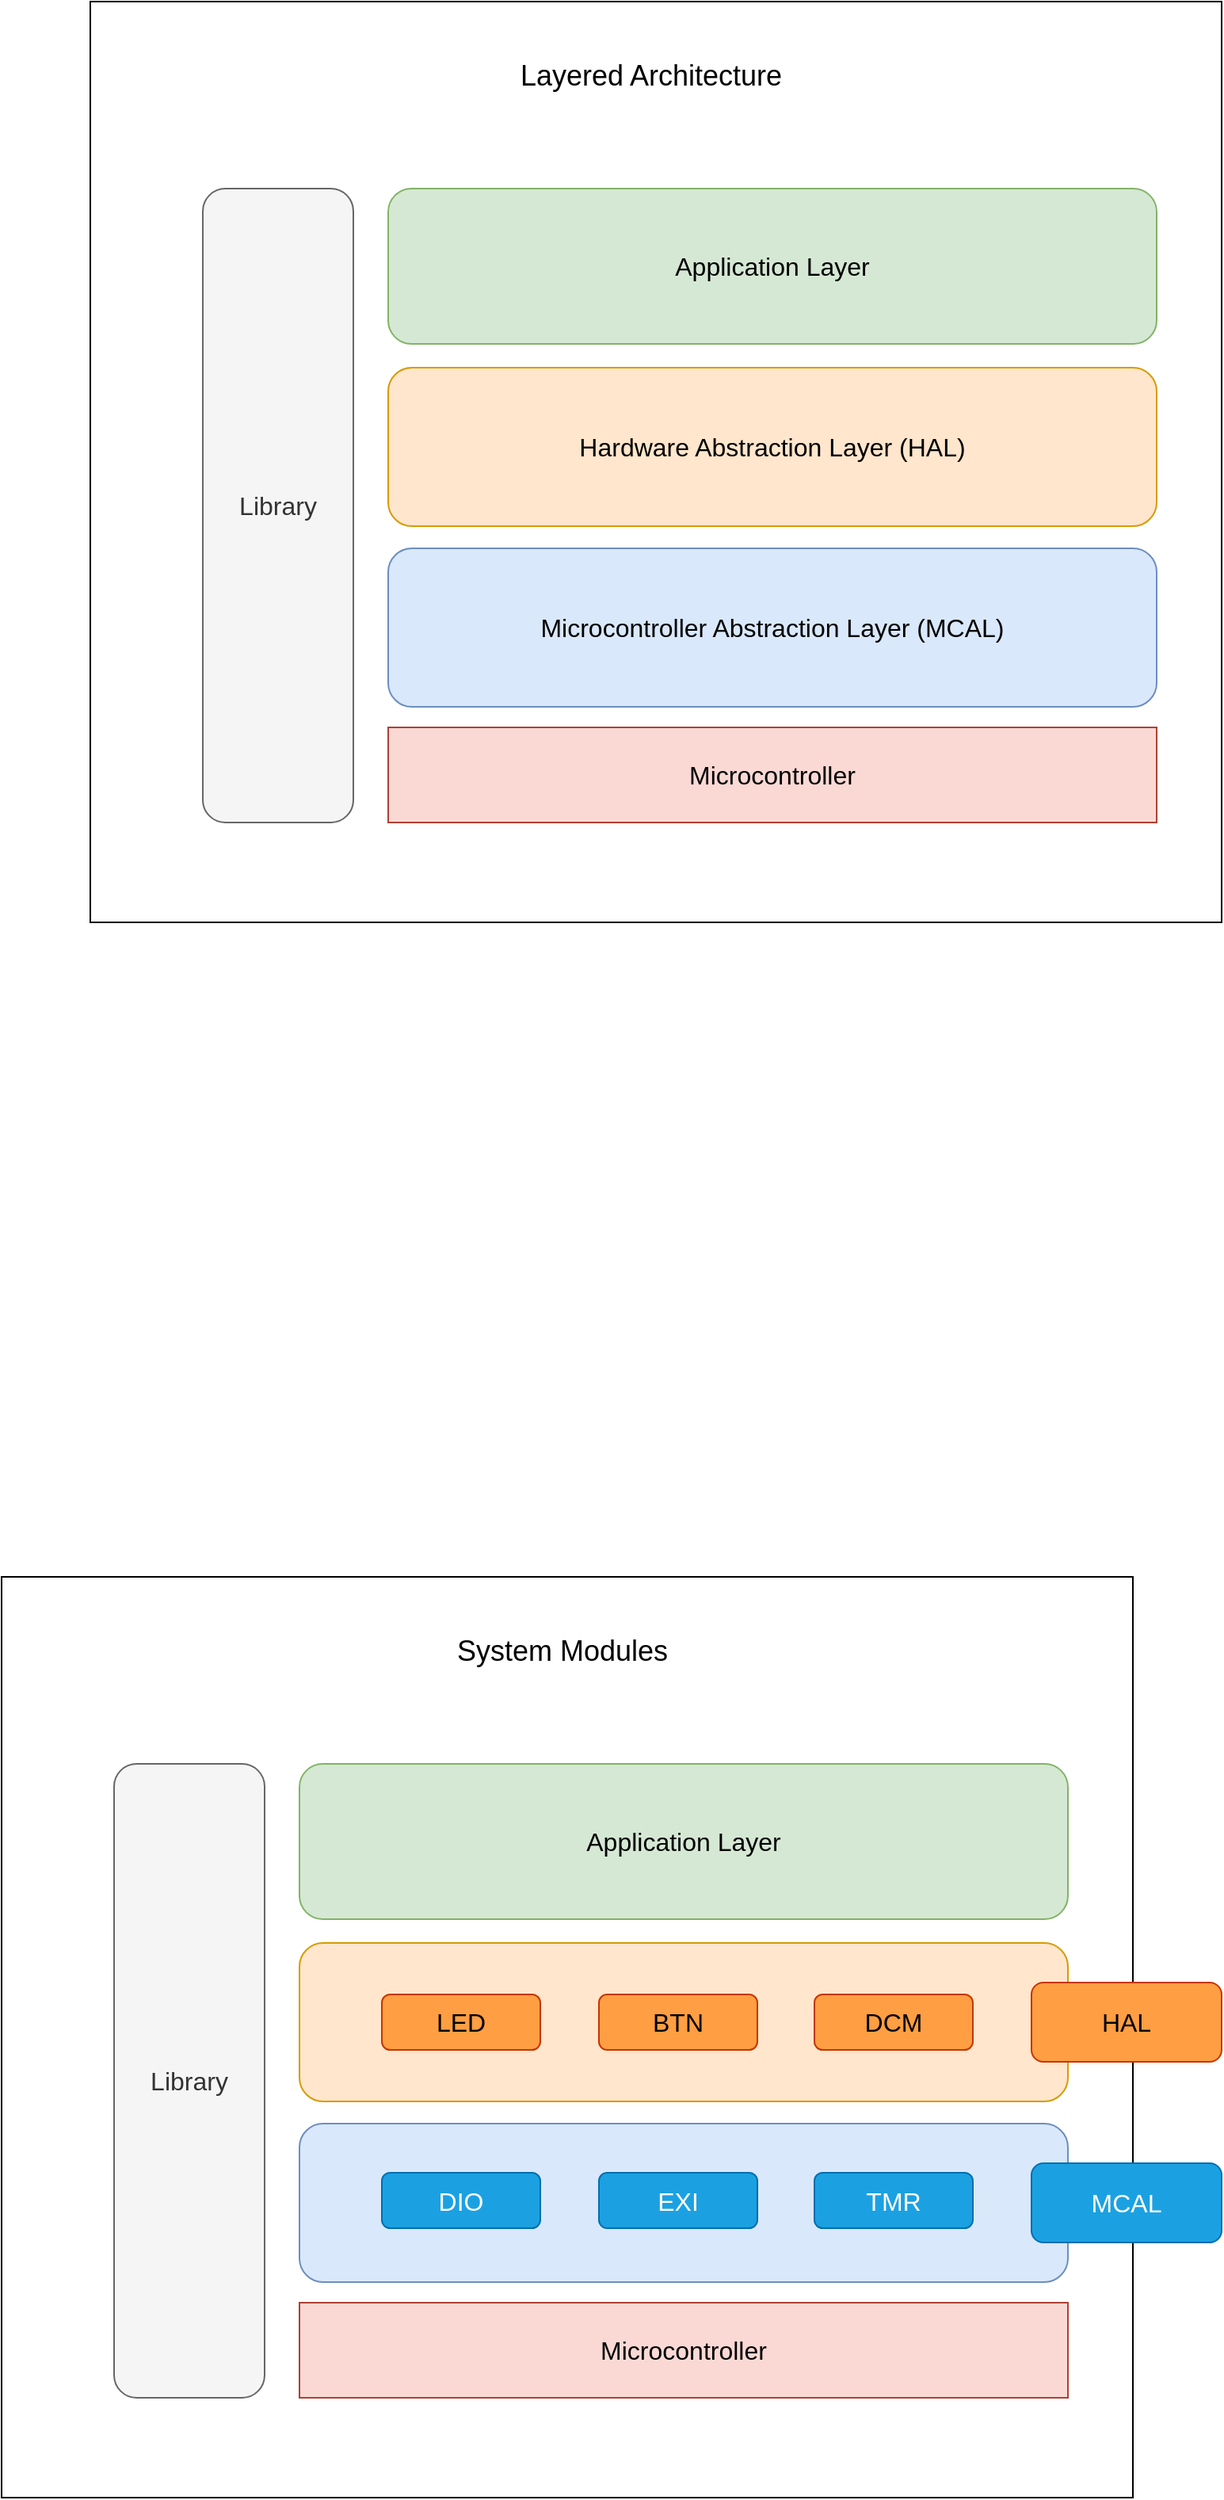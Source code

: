 <mxfile version="21.1.2" type="device">
  <diagram name="Page-1" id="-CargAOVByAoLxOXnS4A">
    <mxGraphModel dx="1477" dy="1871" grid="0" gridSize="10" guides="1" tooltips="1" connect="1" arrows="1" fold="1" page="0" pageScale="1" pageWidth="850" pageHeight="1100" math="0" shadow="0">
      <root>
        <mxCell id="0" />
        <mxCell id="1" parent="0" />
        <mxCell id="wgH91Bwnna8UG3z6ClUc-1" value="" style="rounded=0;whiteSpace=wrap;html=1;fontSize=16;" vertex="1" parent="1">
          <mxGeometry x="-143" y="-993" width="714" height="581" as="geometry" />
        </mxCell>
        <mxCell id="wgH91Bwnna8UG3z6ClUc-2" value="Microcontroller Abstraction Layer (MCAL)" style="rounded=1;whiteSpace=wrap;html=1;fontSize=16;fillColor=#dae8fc;strokeColor=#6c8ebf;" vertex="1" parent="1">
          <mxGeometry x="45" y="-648" width="485" height="100" as="geometry" />
        </mxCell>
        <mxCell id="wgH91Bwnna8UG3z6ClUc-8" value="Hardware Abstraction Layer (HAL)" style="rounded=1;whiteSpace=wrap;html=1;fontSize=16;fillColor=#ffe6cc;strokeColor=#d79b00;" vertex="1" parent="1">
          <mxGeometry x="45" y="-762" width="485" height="100" as="geometry" />
        </mxCell>
        <mxCell id="wgH91Bwnna8UG3z6ClUc-13" value="Application Layer" style="rounded=1;whiteSpace=wrap;html=1;fontSize=16;fillColor=#d5e8d4;strokeColor=#82b366;" vertex="1" parent="1">
          <mxGeometry x="45" y="-875" width="485" height="98" as="geometry" />
        </mxCell>
        <mxCell id="wgH91Bwnna8UG3z6ClUc-14" value="Library" style="rounded=1;whiteSpace=wrap;html=1;fontSize=16;fillColor=#f5f5f5;fontColor=#333333;strokeColor=#666666;" vertex="1" parent="1">
          <mxGeometry x="-72" y="-875" width="95" height="400" as="geometry" />
        </mxCell>
        <mxCell id="wgH91Bwnna8UG3z6ClUc-15" value="&lt;font style=&quot;font-size: 18px;&quot;&gt;Layered Architecture&lt;/font&gt;" style="text;html=1;strokeColor=none;fillColor=none;align=center;verticalAlign=middle;whiteSpace=wrap;rounded=0;fontSize=16;" vertex="1" parent="1">
          <mxGeometry x="86" y="-961" width="250" height="30" as="geometry" />
        </mxCell>
        <mxCell id="wgH91Bwnna8UG3z6ClUc-16" value="Microcontroller" style="rounded=0;whiteSpace=wrap;html=1;fontSize=16;fillColor=#fad9d5;strokeColor=#ae4132;" vertex="1" parent="1">
          <mxGeometry x="45" y="-535" width="485" height="60" as="geometry" />
        </mxCell>
        <mxCell id="wgH91Bwnna8UG3z6ClUc-17" value="" style="rounded=0;whiteSpace=wrap;html=1;fontSize=16;" vertex="1" parent="1">
          <mxGeometry x="-199" y="1" width="714" height="581" as="geometry" />
        </mxCell>
        <mxCell id="wgH91Bwnna8UG3z6ClUc-18" value="" style="rounded=1;whiteSpace=wrap;html=1;fontSize=16;fillColor=#dae8fc;strokeColor=#6c8ebf;" vertex="1" parent="1">
          <mxGeometry x="-11" y="346" width="485" height="100" as="geometry" />
        </mxCell>
        <mxCell id="wgH91Bwnna8UG3z6ClUc-19" value="" style="rounded=1;whiteSpace=wrap;html=1;fontSize=16;fillColor=#ffe6cc;strokeColor=#d79b00;" vertex="1" parent="1">
          <mxGeometry x="-11" y="232" width="485" height="100" as="geometry" />
        </mxCell>
        <mxCell id="wgH91Bwnna8UG3z6ClUc-20" value="Application Layer" style="rounded=1;whiteSpace=wrap;html=1;fontSize=16;fillColor=#d5e8d4;strokeColor=#82b366;" vertex="1" parent="1">
          <mxGeometry x="-11" y="119" width="485" height="98" as="geometry" />
        </mxCell>
        <mxCell id="wgH91Bwnna8UG3z6ClUc-21" value="Library" style="rounded=1;whiteSpace=wrap;html=1;fontSize=16;fillColor=#f5f5f5;fontColor=#333333;strokeColor=#666666;" vertex="1" parent="1">
          <mxGeometry x="-128" y="119" width="95" height="400" as="geometry" />
        </mxCell>
        <mxCell id="wgH91Bwnna8UG3z6ClUc-22" value="&lt;font style=&quot;font-size: 18px;&quot;&gt;System Modules&lt;/font&gt;" style="text;html=1;strokeColor=none;fillColor=none;align=center;verticalAlign=middle;whiteSpace=wrap;rounded=0;fontSize=16;" vertex="1" parent="1">
          <mxGeometry x="30" y="33" width="250" height="30" as="geometry" />
        </mxCell>
        <mxCell id="wgH91Bwnna8UG3z6ClUc-23" value="Microcontroller" style="rounded=0;whiteSpace=wrap;html=1;fontSize=16;fillColor=#fad9d5;strokeColor=#ae4132;" vertex="1" parent="1">
          <mxGeometry x="-11" y="459" width="485" height="60" as="geometry" />
        </mxCell>
        <mxCell id="wgH91Bwnna8UG3z6ClUc-29" value="LED" style="rounded=1;whiteSpace=wrap;html=1;fontSize=16;fillColor=#ff9e42;fontColor=#000000;strokeColor=#C73500;" vertex="1" parent="1">
          <mxGeometry x="41" y="264.5" width="100" height="35" as="geometry" />
        </mxCell>
        <mxCell id="wgH91Bwnna8UG3z6ClUc-31" value="HAL" style="rounded=1;whiteSpace=wrap;html=1;fontSize=16;fillColor=#ff9e42;fontColor=#000000;strokeColor=#C73500;" vertex="1" parent="1">
          <mxGeometry x="451" y="257" width="120" height="50" as="geometry" />
        </mxCell>
        <mxCell id="wgH91Bwnna8UG3z6ClUc-32" value="BTN" style="rounded=1;whiteSpace=wrap;html=1;fontSize=16;fillColor=#ff9e42;fontColor=#000000;strokeColor=#C73500;" vertex="1" parent="1">
          <mxGeometry x="178" y="264.5" width="100" height="35" as="geometry" />
        </mxCell>
        <mxCell id="wgH91Bwnna8UG3z6ClUc-33" value="DCM" style="rounded=1;whiteSpace=wrap;html=1;fontSize=16;fillColor=#ff9e42;fontColor=#000000;strokeColor=#C73500;" vertex="1" parent="1">
          <mxGeometry x="314" y="264.5" width="100" height="35" as="geometry" />
        </mxCell>
        <mxCell id="wgH91Bwnna8UG3z6ClUc-35" value="MCAL" style="rounded=1;whiteSpace=wrap;html=1;fontSize=16;fillColor=#1ba1e2;fontColor=#ffffff;strokeColor=#006EAF;" vertex="1" parent="1">
          <mxGeometry x="451" y="371" width="120" height="50" as="geometry" />
        </mxCell>
        <mxCell id="wgH91Bwnna8UG3z6ClUc-36" value="DIO" style="rounded=1;whiteSpace=wrap;html=1;fontSize=16;fillColor=#1ba1e2;fontColor=#ffffff;strokeColor=#006EAF;" vertex="1" parent="1">
          <mxGeometry x="41" y="377" width="100" height="35" as="geometry" />
        </mxCell>
        <mxCell id="wgH91Bwnna8UG3z6ClUc-37" value="TMR" style="rounded=1;whiteSpace=wrap;html=1;fontSize=16;fillColor=#1ba1e2;fontColor=#ffffff;strokeColor=#006EAF;" vertex="1" parent="1">
          <mxGeometry x="314" y="377" width="100" height="35" as="geometry" />
        </mxCell>
        <mxCell id="wgH91Bwnna8UG3z6ClUc-38" value="EXI" style="rounded=1;whiteSpace=wrap;html=1;fontSize=16;fillColor=#1ba1e2;fontColor=#ffffff;strokeColor=#006EAF;" vertex="1" parent="1">
          <mxGeometry x="178" y="377" width="100" height="35" as="geometry" />
        </mxCell>
        <mxCell id="wgH91Bwnna8UG3z6ClUc-39" style="edgeStyle=none;curved=1;rounded=0;orthogonalLoop=1;jettySize=auto;html=1;exitX=0.5;exitY=1;exitDx=0;exitDy=0;fontSize=12;startSize=8;endSize=8;" edge="1" parent="1" source="wgH91Bwnna8UG3z6ClUc-38" target="wgH91Bwnna8UG3z6ClUc-38">
          <mxGeometry relative="1" as="geometry" />
        </mxCell>
      </root>
    </mxGraphModel>
  </diagram>
</mxfile>

